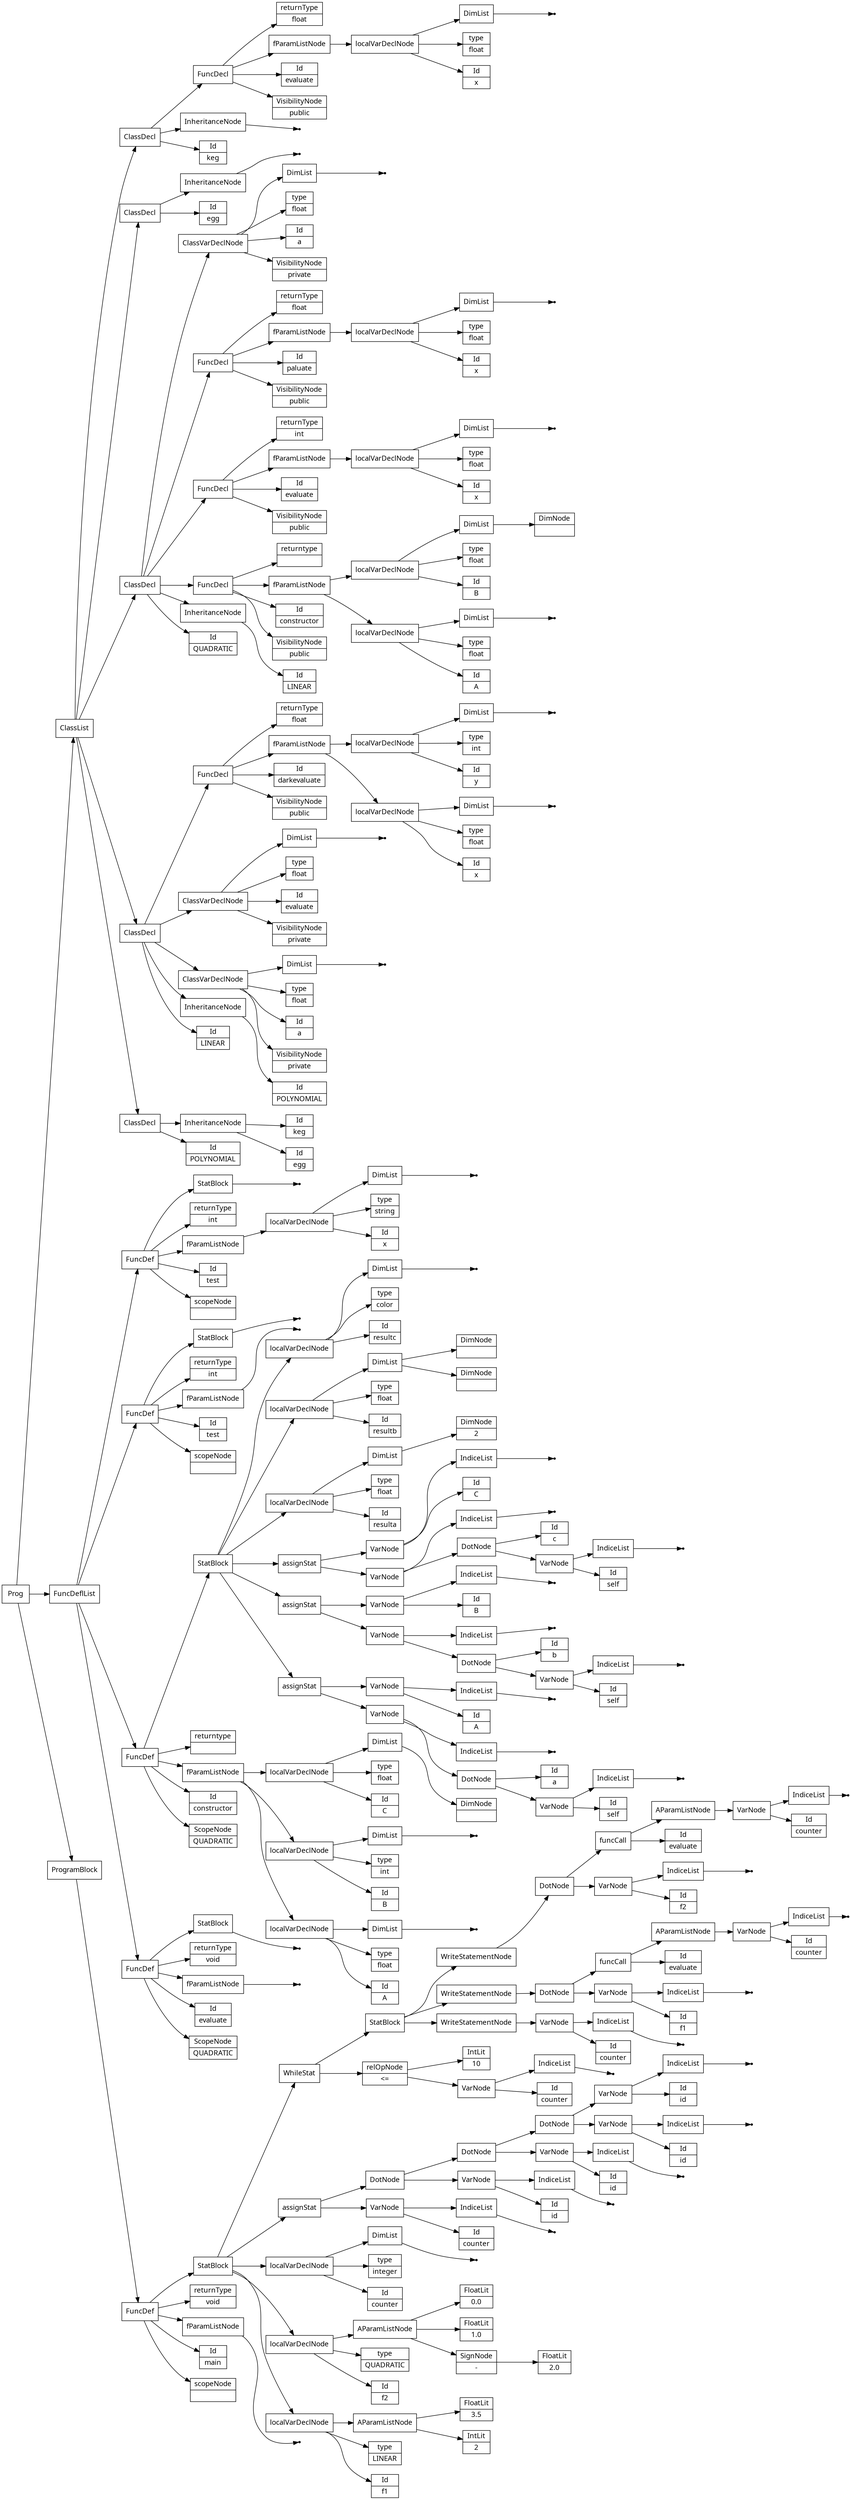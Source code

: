 digraph AST {
node [shape=record];
 node [fontname=Sans];charset="UTF-8" splines=true splines=spline rankdir =LR ordering="out"
0[label="Id|POLYNOMIAL"];
2[label="Id|egg"];
3[label="Id|keg"];
4[label="InheritanceNode"];
4->3;
4->2;
5[label="ClassDecl"];
5->4;
5->0;
6[label="Id|LINEAR"];
8[label="Id|POLYNOMIAL"];
9[label="InheritanceNode"];
9->8;
10[label="VisibilityNode|private"];
11[label="Id|a"];
12[label="type|float"];
none14[shape="point"];
15[label="DimList"];
15->none14;
16[label="ClassVarDeclNode"];
16->15;
16->12;
16->11;
16->10;
17[label="VisibilityNode|private"];
18[label="Id|evaluate"];
19[label="type|float"];
none21[shape="point"];
22[label="DimList"];
22->none21;
23[label="ClassVarDeclNode"];
23->22;
23->19;
23->18;
23->17;
24[label="VisibilityNode|public"];
25[label="Id|darkevaluate"];
27[label="Id|x"];
28[label="type|float"];
none30[shape="point"];
31[label="DimList"];
31->none30;
32[label="localVarDeclNode"];
32->31;
32->28;
32->27;
33[label="Id|y"];
34[label="type|int"];
none36[shape="point"];
37[label="DimList"];
37->none36;
38[label="localVarDeclNode"];
38->37;
38->34;
38->33;
39[label="fParamListNode"];
39->38;
39->32;
40[label="returnType|float"];
41[label="FuncDecl"];
41->40;
41->39;
41->25;
41->24;
42[label="ClassDecl"];
42->41;
42->23;
42->16;
42->9;
42->6;
43[label="Id|QUADRATIC"];
45[label="Id|LINEAR"];
46[label="InheritanceNode"];
46->45;
47[label="VisibilityNode|public"];
48[label="Id|constructor"];
50[label="Id|A"];
51[label="type|float"];
none53[shape="point"];
54[label="DimList"];
54->none53;
55[label="localVarDeclNode"];
55->54;
55->51;
55->50;
56[label="Id|B"];
57[label="type|float"];
59[label="DimNode|"];
60[label="DimList"];
60->59;
61[label="localVarDeclNode"];
61->60;
61->57;
61->56;
62[label="fParamListNode"];
62->61;
62->55;
63[label="returntype| "];
64[label="FuncDecl"];
64->63;
64->62;
64->48;
64->47;
65[label="VisibilityNode|public"];
66[label="Id|evaluate"];
68[label="Id|x"];
69[label="type|float"];
none71[shape="point"];
72[label="DimList"];
72->none71;
73[label="localVarDeclNode"];
73->72;
73->69;
73->68;
74[label="fParamListNode"];
74->73;
75[label="returnType|int"];
76[label="FuncDecl"];
76->75;
76->74;
76->66;
76->65;
77[label="VisibilityNode|public"];
78[label="Id|paluate"];
80[label="Id|x"];
81[label="type|float"];
none83[shape="point"];
84[label="DimList"];
84->none83;
85[label="localVarDeclNode"];
85->84;
85->81;
85->80;
86[label="fParamListNode"];
86->85;
87[label="returnType|float"];
88[label="FuncDecl"];
88->87;
88->86;
88->78;
88->77;
89[label="VisibilityNode|private"];
90[label="Id|a"];
91[label="type|float"];
none93[shape="point"];
94[label="DimList"];
94->none93;
95[label="ClassVarDeclNode"];
95->94;
95->91;
95->90;
95->89;
96[label="ClassDecl"];
96->95;
96->88;
96->76;
96->64;
96->46;
96->43;
97[label="Id|egg"];
none99[shape="point"];
100[label="InheritanceNode"];
100->none99;
101[label="ClassDecl"];
101->100;
101->97;
102[label="Id|keg"];
none104[shape="point"];
105[label="InheritanceNode"];
105->none104;
106[label="VisibilityNode|public"];
107[label="Id|evaluate"];
109[label="Id|x"];
110[label="type|float"];
none112[shape="point"];
113[label="DimList"];
113->none112;
114[label="localVarDeclNode"];
114->113;
114->110;
114->109;
115[label="fParamListNode"];
115->114;
116[label="returnType|float"];
117[label="FuncDecl"];
117->116;
117->115;
117->107;
117->106;
118[label="ClassDecl"];
118->117;
118->105;
118->102;
120[label="Id|evaluate"];
none122[shape="point"];
123[label="fParamListNode"];
123->none122;
124[label="returnType|void"];
none126[shape="point"];
127[label="StatBlock"];
127->none126;
128[label="FuncDef"];
119[label="ScopeNode|QUADRATIC"];
128->127;
128->124;
128->123;
128->120;
128->119;
130[label="Id|constructor"];
132[label="Id|A"];
133[label="type|float"];
none135[shape="point"];
136[label="DimList"];
136->none135;
137[label="localVarDeclNode"];
137->136;
137->133;
137->132;
138[label="Id|B"];
139[label="type|int"];
none141[shape="point"];
142[label="DimList"];
142->none141;
143[label="localVarDeclNode"];
143->142;
143->139;
143->138;
144[label="Id|C"];
145[label="type|float"];
147[label="DimNode|"];
148[label="DimList"];
148->147;
149[label="localVarDeclNode"];
149->148;
149->145;
149->144;
150[label="fParamListNode"];
150->149;
150->143;
150->137;
151[label="returntype| "];
153[label="Id|self"];
none155[shape="point"];
156[label="IndiceList"];
156->none155;
157[label="VarNode"];
157->156;
157->153;
158[label="Id|a"];
159[label="DotNode"];
159->158;
159->157;
none161[shape="point"];
162[label="IndiceList"];
162->none161;
163[label="VarNode"];
163->162;
163->159;
164[label="Id|A"];
none166[shape="point"];
167[label="IndiceList"];
167->none166;
168[label="VarNode"];
168->167;
168->164;
169[label="assignStat"];
169->168;
169->163;
170[label="Id|self"];
none172[shape="point"];
173[label="IndiceList"];
173->none172;
174[label="VarNode"];
174->173;
174->170;
175[label="Id|b"];
176[label="DotNode"];
176->175;
176->174;
none178[shape="point"];
179[label="IndiceList"];
179->none178;
180[label="VarNode"];
180->179;
180->176;
181[label="Id|B"];
none183[shape="point"];
184[label="IndiceList"];
184->none183;
185[label="VarNode"];
185->184;
185->181;
186[label="assignStat"];
186->185;
186->180;
187[label="Id|self"];
none189[shape="point"];
190[label="IndiceList"];
190->none189;
191[label="VarNode"];
191->190;
191->187;
192[label="Id|c"];
193[label="DotNode"];
193->192;
193->191;
none195[shape="point"];
196[label="IndiceList"];
196->none195;
197[label="VarNode"];
197->196;
197->193;
198[label="Id|C"];
none200[shape="point"];
201[label="IndiceList"];
201->none200;
202[label="VarNode"];
202->201;
202->198;
203[label="assignStat"];
203->202;
203->197;
204[label="Id|resulta"];
205[label="type|float"];
207[label="DimNode|2"];
208[label="DimList"];
208->207;
209[label="localVarDeclNode"];
209->208;
209->205;
209->204;
210[label="Id|resultb"];
211[label="type|float"];
213[label="DimNode|"];
214[label="DimNode|"];
215[label="DimList"];
215->214;
215->213;
216[label="localVarDeclNode"];
216->215;
216->211;
216->210;
217[label="Id|resultc"];
218[label="type|color"];
none220[shape="point"];
221[label="DimList"];
221->none220;
222[label="localVarDeclNode"];
222->221;
222->218;
222->217;
223[label="StatBlock"];
223->222;
223->216;
223->209;
223->203;
223->186;
223->169;
224[label="FuncDef"];
129[label="ScopeNode|QUADRATIC"];
224->223;
224->151;
224->150;
224->130;
224->129;
226[label="scopeNode| "];
none228[shape="point"];
229[label="fParamListNode"];
229->none228;
230[label="returnType|void"];
232[label="Id|f1"];
233[label="type|LINEAR"];
235[label="IntLit|2"];
236[label="FloatLit|3.5"];
237[label="AParamListNode"];
237->236;
237->235;
238[label="localVarDeclNode"];
238->237;
238->233;
238->232;
239[label="Id|f2"];
240[label="type|QUADRATIC"];
242[label="SignNode|-"];
243[label="FloatLit|2.0"];
242->243;
244[label="FloatLit|1.0"];
245[label="FloatLit|0.0"];
246[label="AParamListNode"];
246->245;
246->244;
246->242;
247[label="localVarDeclNode"];
247->246;
247->240;
247->239;
248[label="Id|counter"];
249[label="type|integer"];
none251[shape="point"];
252[label="DimList"];
252->none251;
253[label="localVarDeclNode"];
253->252;
253->249;
253->248;
254[label="Id|counter"];
none256[shape="point"];
257[label="IndiceList"];
257->none256;
258[label="VarNode"];
258->257;
258->254;
259[label="Id|id"];
none261[shape="point"];
262[label="IndiceList"];
262->none261;
263[label="VarNode"];
263->262;
263->259;
264[label="Id|id"];
none266[shape="point"];
267[label="IndiceList"];
267->none266;
268[label="VarNode"];
268->267;
268->264;
269[label="Id|id"];
none271[shape="point"];
272[label="IndiceList"];
272->none271;
273[label="VarNode"];
273->272;
273->269;
274[label="Id|id"];
none276[shape="point"];
277[label="IndiceList"];
277->none276;
278[label="VarNode"];
278->277;
278->274;
279[label="DotNode"];
279->278;
279->273;
280[label="DotNode"];
280->279;
280->268;
281[label="DotNode"];
281->280;
281->263;
282[label="assignStat"];
282->281;
282->258;
283[label="Id|counter"];
none285[shape="point"];
286[label="IndiceList"];
286->none285;
287[label="VarNode"];
287->286;
287->283;
288[label="relOpNode|\<="];
289[label="IntLit|10"];
288->289;
288->287;
291[label="Id|counter"];
none293[shape="point"];
294[label="IndiceList"];
294->none293;
295[label="VarNode"];
295->294;
295->291;
296[label="WriteStatementNode"];
296->295;
297[label="Id|f1"];
none299[shape="point"];
300[label="IndiceList"];
300->none299;
301[label="VarNode"];
301->300;
301->297;
302[label="Id|evaluate"];
304[label="Id|counter"];
none306[shape="point"];
307[label="IndiceList"];
307->none306;
308[label="VarNode"];
308->307;
308->304;
309[label="AParamListNode"];
309->308;
310[label="funcCall"];
310->309;
310->302;
311[label="DotNode"];
311->310;
311->301;
312[label="WriteStatementNode"];
312->311;
313[label="Id|f2"];
none315[shape="point"];
316[label="IndiceList"];
316->none315;
317[label="VarNode"];
317->316;
317->313;
318[label="Id|evaluate"];
320[label="Id|counter"];
none322[shape="point"];
323[label="IndiceList"];
323->none322;
324[label="VarNode"];
324->323;
324->320;
325[label="AParamListNode"];
325->324;
326[label="funcCall"];
326->325;
326->318;
327[label="DotNode"];
327->326;
327->317;
328[label="WriteStatementNode"];
328->327;
329[label="StatBlock"];
329->328;
329->312;
329->296;
330[label="WhileStat"];
330->329;
330->288;
331[label="StatBlock"];
331->330;
331->282;
331->253;
331->247;
331->238;
332[label="FuncDef"];
225[label="Id|main"];
332->331;
332->230;
332->229;
332->225;
332->226;
334[label="scopeNode| "];
none336[shape="point"];
337[label="fParamListNode"];
337->none336;
338[label="returnType|int"];
none340[shape="point"];
341[label="StatBlock"];
341->none340;
342[label="FuncDef"];
333[label="Id|test"];
342->341;
342->338;
342->337;
342->333;
342->334;
344[label="scopeNode| "];
346[label="Id|x"];
347[label="type|string"];
none349[shape="point"];
350[label="DimList"];
350->none349;
351[label="localVarDeclNode"];
351->350;
351->347;
351->346;
352[label="fParamListNode"];
352->351;
353[label="returnType|int"];
none355[shape="point"];
356[label="StatBlock"];
356->none355;
357[label="FuncDef"];
343[label="Id|test"];
357->356;
357->353;
357->352;
357->343;
357->344;
358[label="ClassList"];
359[label="FuncDeflList"];
360[label="Prog"];
361[label="ProgramBlock"];
359->357;
359->342;
361->332;
359->224;
359->128;
358->118;
358->101;
358->96;
358->42;
358->5;
360->358;
360->359;
360->361;
}